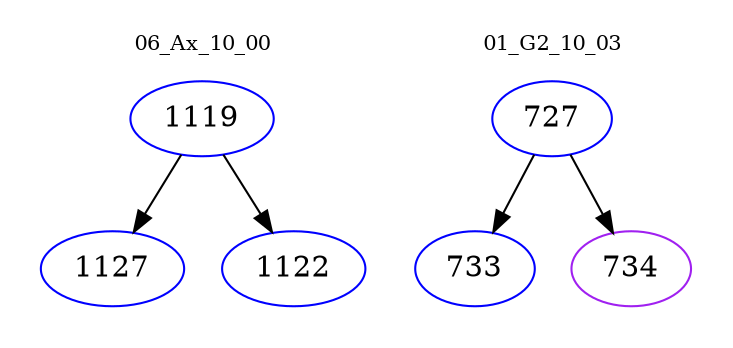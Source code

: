 digraph{
subgraph cluster_0 {
color = white
label = "06_Ax_10_00";
fontsize=10;
T0_1119 [label="1119", color="blue"]
T0_1119 -> T0_1127 [color="black"]
T0_1127 [label="1127", color="blue"]
T0_1119 -> T0_1122 [color="black"]
T0_1122 [label="1122", color="blue"]
}
subgraph cluster_1 {
color = white
label = "01_G2_10_03";
fontsize=10;
T1_727 [label="727", color="blue"]
T1_727 -> T1_733 [color="black"]
T1_733 [label="733", color="blue"]
T1_727 -> T1_734 [color="black"]
T1_734 [label="734", color="purple"]
}
}
